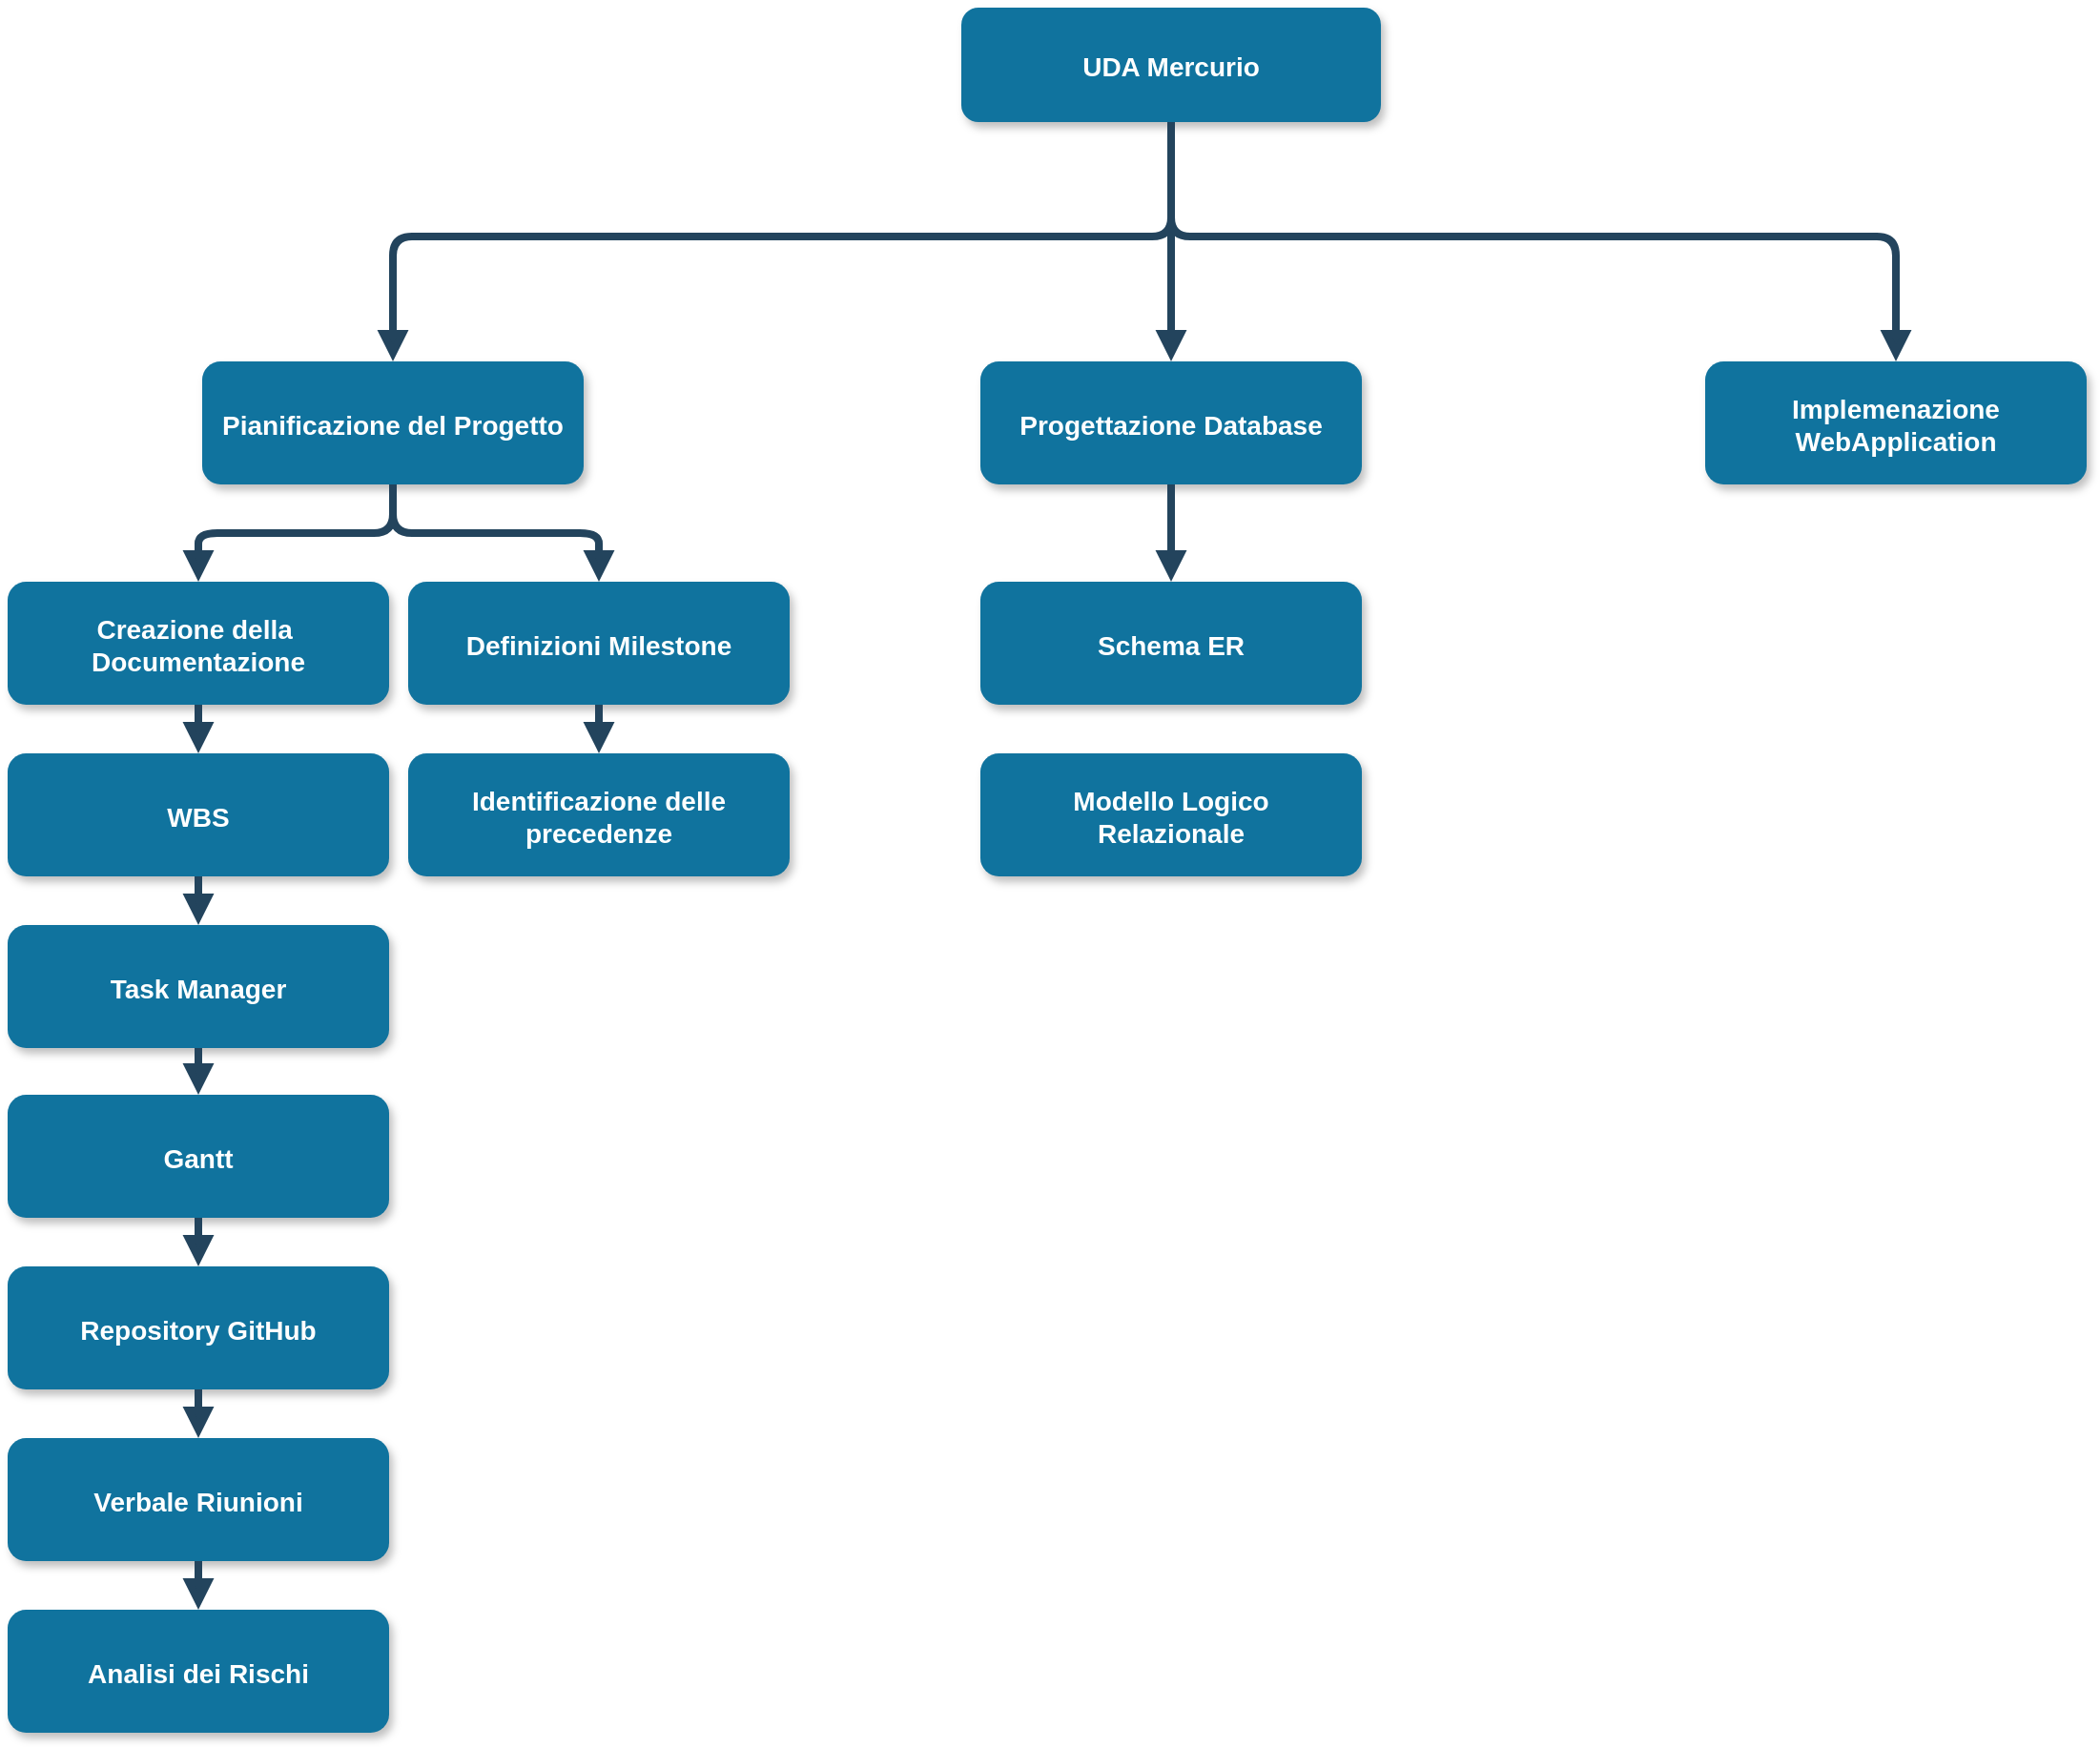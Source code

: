 <mxfile version="26.0.11">
  <diagram name="Page-1" id="97916047-d0de-89f5-080d-49f4d83e522f">
    <mxGraphModel dx="873" dy="744" grid="1" gridSize="10" guides="1" tooltips="1" connect="1" arrows="1" fold="1" page="1" pageScale="1.5" pageWidth="1169" pageHeight="827" background="none" math="0" shadow="0">
      <root>
        <mxCell id="0" />
        <mxCell id="1" parent="0" />
        <mxCell id="3" value="UDA Mercurio" style="rounded=1;fillColor=#10739E;strokeColor=none;shadow=1;gradientColor=none;fontStyle=1;fontColor=#FFFFFF;fontSize=14;" parent="1" vertex="1">
          <mxGeometry x="680" y="430" width="220" height="60" as="geometry" />
        </mxCell>
        <mxCell id="8" value="Pianificazione del Progetto" style="rounded=1;fillColor=#10739E;strokeColor=none;shadow=1;gradientColor=none;fontStyle=1;fontColor=#FFFFFF;fontSize=14;" parent="1" vertex="1">
          <mxGeometry x="282" y="615.5" width="200" height="64.5" as="geometry" />
        </mxCell>
        <mxCell id="34" value="" style="edgeStyle=elbowEdgeStyle;elbow=vertical;strokeWidth=4;endArrow=block;endFill=1;fontStyle=1;strokeColor=#23445D;" parent="1" source="3" target="8" edge="1">
          <mxGeometry x="22" y="165.5" width="100" height="100" as="geometry">
            <mxPoint x="22" y="265.5" as="sourcePoint" />
            <mxPoint x="122" y="165.5" as="targetPoint" />
            <Array as="points">
              <mxPoint x="590" y="550" />
            </Array>
          </mxGeometry>
        </mxCell>
        <mxCell id="CtdOX46LtKlbMSyHWcbX-59" value="" style="edgeStyle=elbowEdgeStyle;elbow=vertical;strokeWidth=4;endArrow=block;endFill=1;fontStyle=1;strokeColor=#23445D;exitX=0.5;exitY=1;exitDx=0;exitDy=0;entryX=0.5;entryY=0;entryDx=0;entryDy=0;" edge="1" parent="1" source="8" target="CtdOX46LtKlbMSyHWcbX-60">
          <mxGeometry x="62" y="165.5" width="100" height="100" as="geometry">
            <mxPoint x="382" y="706" as="sourcePoint" />
            <mxPoint x="382" y="736" as="targetPoint" />
          </mxGeometry>
        </mxCell>
        <mxCell id="CtdOX46LtKlbMSyHWcbX-60" value="Creazione della &#xa;Documentazione" style="rounded=1;fillColor=#10739E;strokeColor=none;shadow=1;gradientColor=none;fontStyle=1;fontColor=#FFFFFF;fontSize=14;" vertex="1" parent="1">
          <mxGeometry x="180" y="731" width="200" height="64.5" as="geometry" />
        </mxCell>
        <mxCell id="CtdOX46LtKlbMSyHWcbX-61" value="" style="edgeStyle=elbowEdgeStyle;elbow=vertical;strokeWidth=4;endArrow=block;endFill=1;fontStyle=1;strokeColor=#23445D;exitX=0.5;exitY=1;exitDx=0;exitDy=0;entryX=0.5;entryY=0;entryDx=0;entryDy=0;" edge="1" parent="1" target="CtdOX46LtKlbMSyHWcbX-62" source="8">
          <mxGeometry x="62" y="165.5" width="100" height="100" as="geometry">
            <mxPoint x="622" y="680" as="sourcePoint" />
            <mxPoint x="622" y="736" as="targetPoint" />
          </mxGeometry>
        </mxCell>
        <mxCell id="CtdOX46LtKlbMSyHWcbX-62" value="Definizioni Milestone" style="rounded=1;fillColor=#10739E;strokeColor=none;shadow=1;gradientColor=none;fontStyle=1;fontColor=#FFFFFF;fontSize=14;" vertex="1" parent="1">
          <mxGeometry x="390" y="731" width="200" height="64.5" as="geometry" />
        </mxCell>
        <mxCell id="CtdOX46LtKlbMSyHWcbX-63" value="" style="edgeStyle=elbowEdgeStyle;elbow=vertical;strokeWidth=4;endArrow=block;endFill=1;fontStyle=1;strokeColor=#23445D;exitX=0.5;exitY=1;exitDx=0;exitDy=0;entryX=0.5;entryY=0;entryDx=0;entryDy=0;" edge="1" parent="1" source="CtdOX46LtKlbMSyHWcbX-60" target="CtdOX46LtKlbMSyHWcbX-64">
          <mxGeometry x="72" y="165.5" width="100" height="100" as="geometry">
            <mxPoint x="762" y="686" as="sourcePoint" />
            <mxPoint x="762" y="716" as="targetPoint" />
          </mxGeometry>
        </mxCell>
        <mxCell id="CtdOX46LtKlbMSyHWcbX-64" value="WBS" style="rounded=1;fillColor=#10739E;strokeColor=none;shadow=1;gradientColor=none;fontStyle=1;fontColor=#FFFFFF;fontSize=14;" vertex="1" parent="1">
          <mxGeometry x="180" y="821" width="200" height="64.5" as="geometry" />
        </mxCell>
        <mxCell id="CtdOX46LtKlbMSyHWcbX-65" value="" style="edgeStyle=elbowEdgeStyle;elbow=vertical;strokeWidth=4;endArrow=block;endFill=1;fontStyle=1;strokeColor=#23445D;exitX=0.5;exitY=1;exitDx=0;exitDy=0;entryX=0.5;entryY=0;entryDx=0;entryDy=0;" edge="1" parent="1" target="CtdOX46LtKlbMSyHWcbX-66" source="CtdOX46LtKlbMSyHWcbX-64">
          <mxGeometry x="72" y="165.5" width="100" height="100" as="geometry">
            <mxPoint x="280" y="900" as="sourcePoint" />
            <mxPoint x="762" y="820" as="targetPoint" />
          </mxGeometry>
        </mxCell>
        <mxCell id="CtdOX46LtKlbMSyHWcbX-66" value="Task Manager" style="rounded=1;fillColor=#10739E;strokeColor=none;shadow=1;gradientColor=none;fontStyle=1;fontColor=#FFFFFF;fontSize=14;" vertex="1" parent="1">
          <mxGeometry x="180" y="911" width="200" height="64.5" as="geometry" />
        </mxCell>
        <mxCell id="CtdOX46LtKlbMSyHWcbX-67" value="Gantt" style="rounded=1;fillColor=#10739E;strokeColor=none;shadow=1;gradientColor=none;fontStyle=1;fontColor=#FFFFFF;fontSize=14;" vertex="1" parent="1">
          <mxGeometry x="180" y="1000" width="200" height="64.5" as="geometry" />
        </mxCell>
        <mxCell id="CtdOX46LtKlbMSyHWcbX-68" value="" style="edgeStyle=elbowEdgeStyle;elbow=vertical;strokeWidth=4;endArrow=block;endFill=1;fontStyle=1;strokeColor=#23445D;exitX=0.5;exitY=1;exitDx=0;exitDy=0;entryX=0.5;entryY=0;entryDx=0;entryDy=0;" edge="1" parent="1" source="CtdOX46LtKlbMSyHWcbX-66" target="CtdOX46LtKlbMSyHWcbX-67">
          <mxGeometry x="72" y="165.5" width="100" height="100" as="geometry">
            <mxPoint x="290" y="896" as="sourcePoint" />
            <mxPoint x="290" y="921" as="targetPoint" />
          </mxGeometry>
        </mxCell>
        <mxCell id="CtdOX46LtKlbMSyHWcbX-69" value="Repository GitHub" style="rounded=1;fillColor=#10739E;strokeColor=none;shadow=1;gradientColor=none;fontStyle=1;fontColor=#FFFFFF;fontSize=14;" vertex="1" parent="1">
          <mxGeometry x="180" y="1090" width="200" height="64.5" as="geometry" />
        </mxCell>
        <mxCell id="CtdOX46LtKlbMSyHWcbX-70" value="" style="edgeStyle=elbowEdgeStyle;elbow=vertical;strokeWidth=4;endArrow=block;endFill=1;fontStyle=1;strokeColor=#23445D;exitX=0.5;exitY=1;exitDx=0;exitDy=0;entryX=0.5;entryY=0;entryDx=0;entryDy=0;" edge="1" parent="1" source="CtdOX46LtKlbMSyHWcbX-67" target="CtdOX46LtKlbMSyHWcbX-69">
          <mxGeometry x="72" y="165.5" width="100" height="100" as="geometry">
            <mxPoint x="290" y="986" as="sourcePoint" />
            <mxPoint x="290" y="1010" as="targetPoint" />
          </mxGeometry>
        </mxCell>
        <mxCell id="CtdOX46LtKlbMSyHWcbX-71" value="Verbale Riunioni" style="rounded=1;fillColor=#10739E;strokeColor=none;shadow=1;gradientColor=none;fontStyle=1;fontColor=#FFFFFF;fontSize=14;" vertex="1" parent="1">
          <mxGeometry x="180" y="1180" width="200" height="64.5" as="geometry" />
        </mxCell>
        <mxCell id="CtdOX46LtKlbMSyHWcbX-72" value="" style="edgeStyle=elbowEdgeStyle;elbow=vertical;strokeWidth=4;endArrow=block;endFill=1;fontStyle=1;strokeColor=#23445D;exitX=0.5;exitY=1;exitDx=0;exitDy=0;entryX=0.5;entryY=0;entryDx=0;entryDy=0;" edge="1" parent="1" source="CtdOX46LtKlbMSyHWcbX-69" target="CtdOX46LtKlbMSyHWcbX-71">
          <mxGeometry x="72" y="165.5" width="100" height="100" as="geometry">
            <mxPoint x="290" y="1075" as="sourcePoint" />
            <mxPoint x="290" y="1100" as="targetPoint" />
          </mxGeometry>
        </mxCell>
        <mxCell id="CtdOX46LtKlbMSyHWcbX-73" value="" style="edgeStyle=elbowEdgeStyle;elbow=vertical;strokeWidth=4;endArrow=block;endFill=1;fontStyle=1;strokeColor=#23445D;entryX=0.5;entryY=0;entryDx=0;entryDy=0;exitX=0.5;exitY=1;exitDx=0;exitDy=0;" edge="1" parent="1" source="CtdOX46LtKlbMSyHWcbX-71" target="CtdOX46LtKlbMSyHWcbX-74">
          <mxGeometry x="72" y="165.5" width="100" height="100" as="geometry">
            <mxPoint x="280" y="1240" as="sourcePoint" />
            <mxPoint x="290" y="1190" as="targetPoint" />
          </mxGeometry>
        </mxCell>
        <mxCell id="CtdOX46LtKlbMSyHWcbX-74" value="Analisi dei Rischi" style="rounded=1;fillColor=#10739E;strokeColor=none;shadow=1;gradientColor=none;fontStyle=1;fontColor=#FFFFFF;fontSize=14;" vertex="1" parent="1">
          <mxGeometry x="180" y="1270" width="200" height="64.5" as="geometry" />
        </mxCell>
        <mxCell id="CtdOX46LtKlbMSyHWcbX-75" value="Identificazione delle&#xa;precedenze" style="rounded=1;fillColor=#10739E;strokeColor=none;shadow=1;gradientColor=none;fontStyle=1;fontColor=#FFFFFF;fontSize=14;" vertex="1" parent="1">
          <mxGeometry x="390" y="821" width="200" height="64.5" as="geometry" />
        </mxCell>
        <mxCell id="CtdOX46LtKlbMSyHWcbX-76" value="" style="edgeStyle=elbowEdgeStyle;elbow=vertical;strokeWidth=4;endArrow=block;endFill=1;fontStyle=1;strokeColor=#23445D;exitX=0.5;exitY=1;exitDx=0;exitDy=0;entryX=0.5;entryY=0;entryDx=0;entryDy=0;" edge="1" parent="1" source="CtdOX46LtKlbMSyHWcbX-62" target="CtdOX46LtKlbMSyHWcbX-75">
          <mxGeometry x="72" y="165.5" width="100" height="100" as="geometry">
            <mxPoint x="290" y="806" as="sourcePoint" />
            <mxPoint x="290" y="831" as="targetPoint" />
          </mxGeometry>
        </mxCell>
        <mxCell id="CtdOX46LtKlbMSyHWcbX-77" value="Progettazione Database" style="rounded=1;fillColor=#10739E;strokeColor=none;shadow=1;gradientColor=none;fontStyle=1;fontColor=#FFFFFF;fontSize=14;" vertex="1" parent="1">
          <mxGeometry x="690" y="615.5" width="200" height="64.5" as="geometry" />
        </mxCell>
        <mxCell id="CtdOX46LtKlbMSyHWcbX-78" value="" style="edgeStyle=elbowEdgeStyle;elbow=vertical;strokeWidth=4;endArrow=block;endFill=1;fontStyle=1;strokeColor=#23445D;exitX=0.5;exitY=1;exitDx=0;exitDy=0;entryX=0.5;entryY=0;entryDx=0;entryDy=0;" edge="1" parent="1" source="3" target="CtdOX46LtKlbMSyHWcbX-77">
          <mxGeometry x="22" y="165.5" width="100" height="100" as="geometry">
            <mxPoint x="800" y="500" as="sourcePoint" />
            <mxPoint x="790" y="600" as="targetPoint" />
            <Array as="points">
              <mxPoint x="790" y="540" />
            </Array>
          </mxGeometry>
        </mxCell>
        <mxCell id="CtdOX46LtKlbMSyHWcbX-79" value="Implemenazione&#xa;WebApplication" style="rounded=1;fillColor=#10739E;strokeColor=none;shadow=1;gradientColor=none;fontStyle=1;fontColor=#FFFFFF;fontSize=14;" vertex="1" parent="1">
          <mxGeometry x="1070" y="615.5" width="200" height="64.5" as="geometry" />
        </mxCell>
        <mxCell id="CtdOX46LtKlbMSyHWcbX-80" value="" style="edgeStyle=elbowEdgeStyle;elbow=vertical;strokeWidth=4;endArrow=block;endFill=1;fontStyle=1;strokeColor=#23445D;exitX=0.5;exitY=1;exitDx=0;exitDy=0;entryX=0.5;entryY=0;entryDx=0;entryDy=0;" edge="1" parent="1" source="3" target="CtdOX46LtKlbMSyHWcbX-79">
          <mxGeometry x="22" y="165.5" width="100" height="100" as="geometry">
            <mxPoint x="800" y="500" as="sourcePoint" />
            <mxPoint x="392" y="626" as="targetPoint" />
            <Array as="points">
              <mxPoint x="980" y="550" />
            </Array>
          </mxGeometry>
        </mxCell>
        <mxCell id="CtdOX46LtKlbMSyHWcbX-81" value="Schema ER" style="rounded=1;fillColor=#10739E;strokeColor=none;shadow=1;gradientColor=none;fontStyle=1;fontColor=#FFFFFF;fontSize=14;" vertex="1" parent="1">
          <mxGeometry x="690" y="731" width="200" height="64.5" as="geometry" />
        </mxCell>
        <mxCell id="CtdOX46LtKlbMSyHWcbX-82" value="Modello Logico&#xa;Relazionale" style="rounded=1;fillColor=#10739E;strokeColor=none;shadow=1;gradientColor=none;fontStyle=1;fontColor=#FFFFFF;fontSize=14;" vertex="1" parent="1">
          <mxGeometry x="690" y="821" width="200" height="64.5" as="geometry" />
        </mxCell>
        <mxCell id="CtdOX46LtKlbMSyHWcbX-83" value="" style="edgeStyle=elbowEdgeStyle;elbow=vertical;strokeWidth=4;endArrow=block;endFill=1;fontStyle=1;strokeColor=#23445D;exitX=0.5;exitY=1;exitDx=0;exitDy=0;entryX=0.5;entryY=0;entryDx=0;entryDy=0;" edge="1" parent="1" source="CtdOX46LtKlbMSyHWcbX-77" target="CtdOX46LtKlbMSyHWcbX-81">
          <mxGeometry x="72" y="165.5" width="100" height="100" as="geometry">
            <mxPoint x="500" y="805" as="sourcePoint" />
            <mxPoint x="790" y="730" as="targetPoint" />
          </mxGeometry>
        </mxCell>
      </root>
    </mxGraphModel>
  </diagram>
</mxfile>
